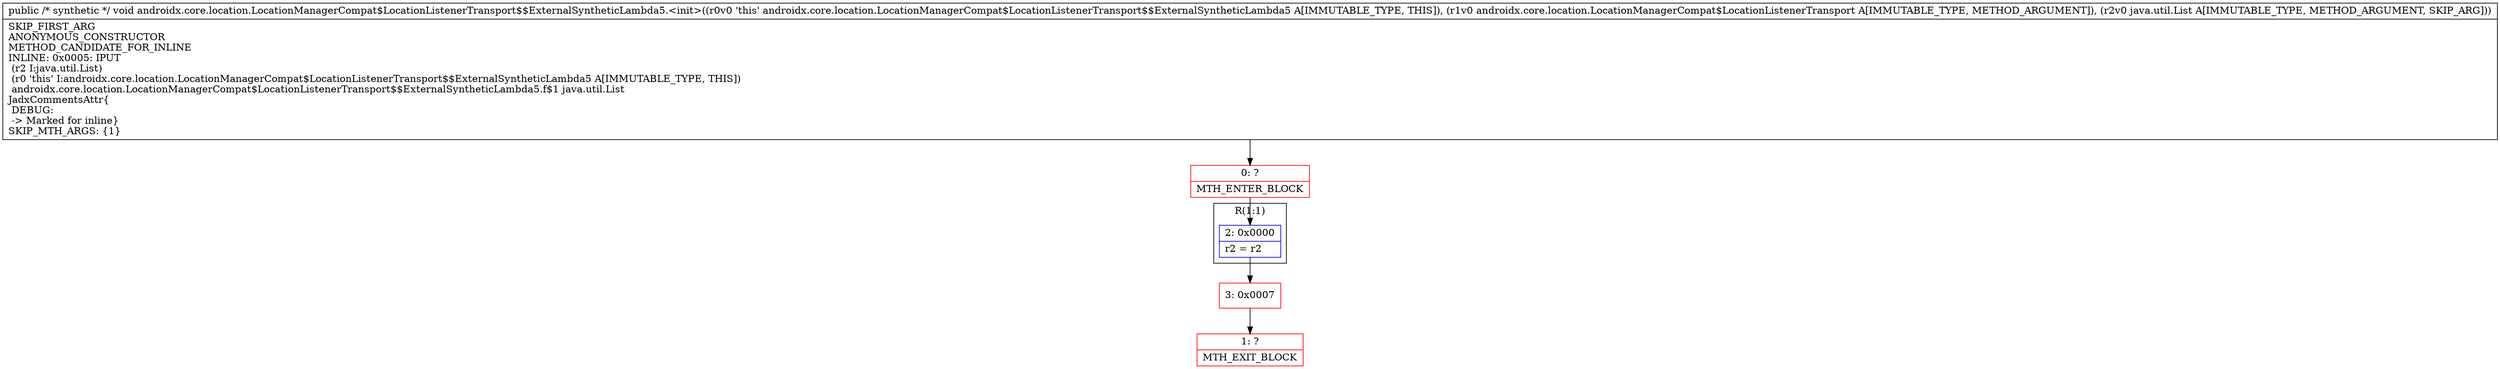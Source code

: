 digraph "CFG forandroidx.core.location.LocationManagerCompat$LocationListenerTransport$$ExternalSyntheticLambda5.\<init\>(Landroidx\/core\/location\/LocationManagerCompat$LocationListenerTransport;Ljava\/util\/List;)V" {
subgraph cluster_Region_2633936 {
label = "R(1:1)";
node [shape=record,color=blue];
Node_2 [shape=record,label="{2\:\ 0x0000|r2 = r2\l}"];
}
Node_0 [shape=record,color=red,label="{0\:\ ?|MTH_ENTER_BLOCK\l}"];
Node_3 [shape=record,color=red,label="{3\:\ 0x0007}"];
Node_1 [shape=record,color=red,label="{1\:\ ?|MTH_EXIT_BLOCK\l}"];
MethodNode[shape=record,label="{public \/* synthetic *\/ void androidx.core.location.LocationManagerCompat$LocationListenerTransport$$ExternalSyntheticLambda5.\<init\>((r0v0 'this' androidx.core.location.LocationManagerCompat$LocationListenerTransport$$ExternalSyntheticLambda5 A[IMMUTABLE_TYPE, THIS]), (r1v0 androidx.core.location.LocationManagerCompat$LocationListenerTransport A[IMMUTABLE_TYPE, METHOD_ARGUMENT]), (r2v0 java.util.List A[IMMUTABLE_TYPE, METHOD_ARGUMENT, SKIP_ARG]))  | SKIP_FIRST_ARG\lANONYMOUS_CONSTRUCTOR\lMETHOD_CANDIDATE_FOR_INLINE\lINLINE: 0x0005: IPUT  \l  (r2 I:java.util.List)\l  (r0 'this' I:androidx.core.location.LocationManagerCompat$LocationListenerTransport$$ExternalSyntheticLambda5 A[IMMUTABLE_TYPE, THIS])\l androidx.core.location.LocationManagerCompat$LocationListenerTransport$$ExternalSyntheticLambda5.f$1 java.util.List\lJadxCommentsAttr\{\l DEBUG: \l \-\> Marked for inline\}\lSKIP_MTH_ARGS: \{1\}\l}"];
MethodNode -> Node_0;Node_2 -> Node_3;
Node_0 -> Node_2;
Node_3 -> Node_1;
}

